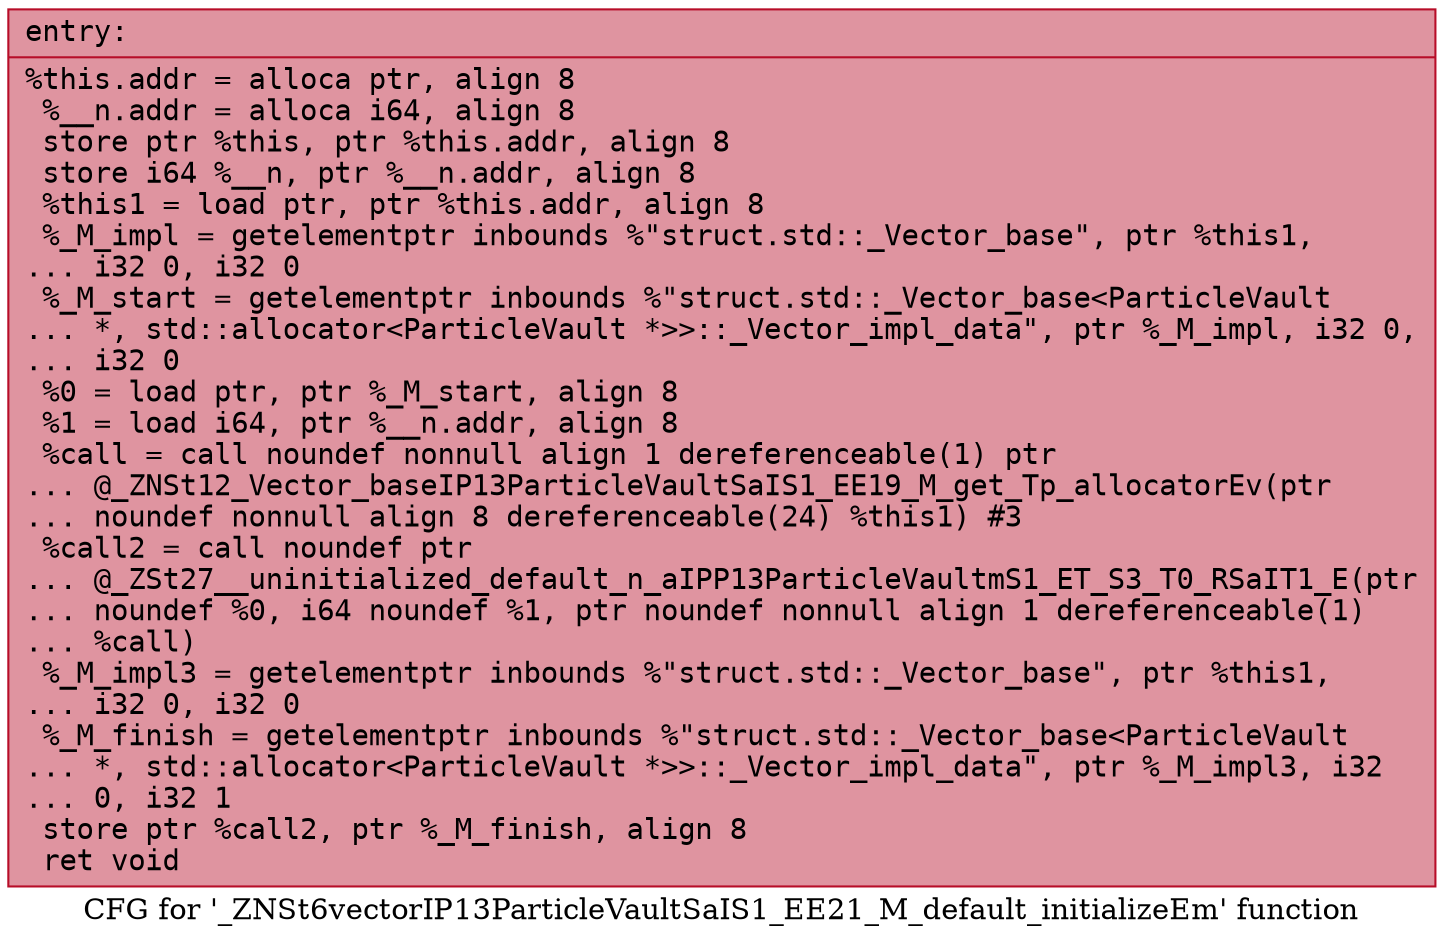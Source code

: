 digraph "CFG for '_ZNSt6vectorIP13ParticleVaultSaIS1_EE21_M_default_initializeEm' function" {
	label="CFG for '_ZNSt6vectorIP13ParticleVaultSaIS1_EE21_M_default_initializeEm' function";

	Node0x5590711424c0 [shape=record,color="#b70d28ff", style=filled, fillcolor="#b70d2870" fontname="Courier",label="{entry:\l|  %this.addr = alloca ptr, align 8\l  %__n.addr = alloca i64, align 8\l  store ptr %this, ptr %this.addr, align 8\l  store i64 %__n, ptr %__n.addr, align 8\l  %this1 = load ptr, ptr %this.addr, align 8\l  %_M_impl = getelementptr inbounds %\"struct.std::_Vector_base\", ptr %this1,\l... i32 0, i32 0\l  %_M_start = getelementptr inbounds %\"struct.std::_Vector_base\<ParticleVault\l... *, std::allocator\<ParticleVault *\>\>::_Vector_impl_data\", ptr %_M_impl, i32 0,\l... i32 0\l  %0 = load ptr, ptr %_M_start, align 8\l  %1 = load i64, ptr %__n.addr, align 8\l  %call = call noundef nonnull align 1 dereferenceable(1) ptr\l... @_ZNSt12_Vector_baseIP13ParticleVaultSaIS1_EE19_M_get_Tp_allocatorEv(ptr\l... noundef nonnull align 8 dereferenceable(24) %this1) #3\l  %call2 = call noundef ptr\l... @_ZSt27__uninitialized_default_n_aIPP13ParticleVaultmS1_ET_S3_T0_RSaIT1_E(ptr\l... noundef %0, i64 noundef %1, ptr noundef nonnull align 1 dereferenceable(1)\l... %call)\l  %_M_impl3 = getelementptr inbounds %\"struct.std::_Vector_base\", ptr %this1,\l... i32 0, i32 0\l  %_M_finish = getelementptr inbounds %\"struct.std::_Vector_base\<ParticleVault\l... *, std::allocator\<ParticleVault *\>\>::_Vector_impl_data\", ptr %_M_impl3, i32\l... 0, i32 1\l  store ptr %call2, ptr %_M_finish, align 8\l  ret void\l}"];
}
